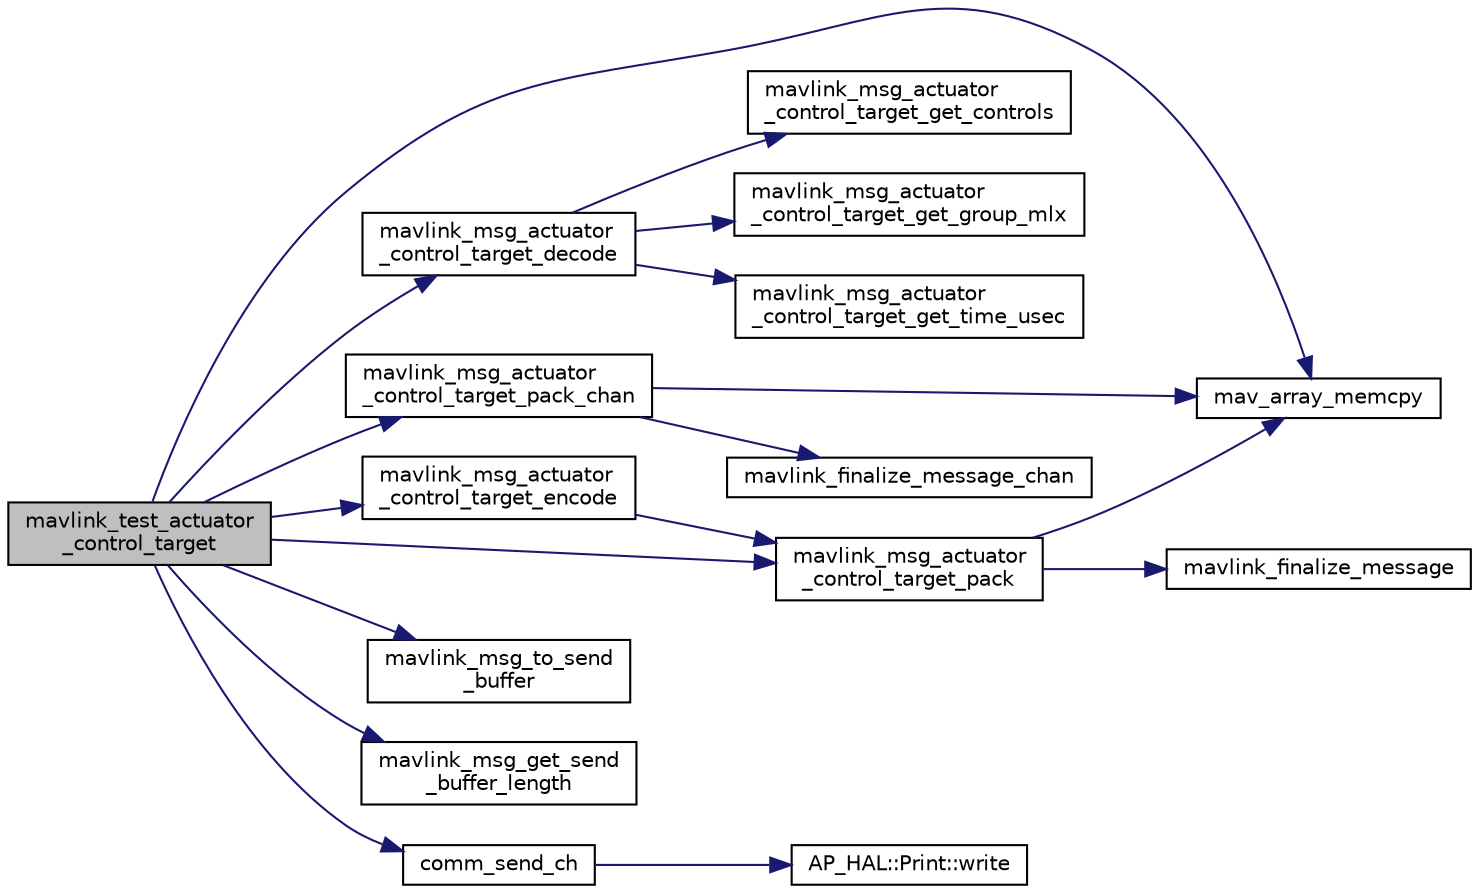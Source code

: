 digraph "mavlink_test_actuator_control_target"
{
 // INTERACTIVE_SVG=YES
  edge [fontname="Helvetica",fontsize="10",labelfontname="Helvetica",labelfontsize="10"];
  node [fontname="Helvetica",fontsize="10",shape=record];
  rankdir="LR";
  Node1 [label="mavlink_test_actuator\l_control_target",height=0.2,width=0.4,color="black", fillcolor="grey75", style="filled" fontcolor="black"];
  Node1 -> Node2 [color="midnightblue",fontsize="10",style="solid",fontname="Helvetica"];
  Node2 [label="mav_array_memcpy",height=0.2,width=0.4,color="black", fillcolor="white", style="filled",URL="$v0_89_2protocol_8h.html#a4486c3d5854cac1cb6a0fb1cc5ba570c"];
  Node1 -> Node3 [color="midnightblue",fontsize="10",style="solid",fontname="Helvetica"];
  Node3 [label="mavlink_msg_actuator\l_control_target_encode",height=0.2,width=0.4,color="black", fillcolor="white", style="filled",URL="$mavlink__msg__actuator__control__target_8h.html#a6edd2842b8b4223a06acd104b1062349",tooltip="Encode a actuator_control_target struct. "];
  Node3 -> Node4 [color="midnightblue",fontsize="10",style="solid",fontname="Helvetica"];
  Node4 [label="mavlink_msg_actuator\l_control_target_pack",height=0.2,width=0.4,color="black", fillcolor="white", style="filled",URL="$mavlink__msg__actuator__control__target_8h.html#a0dcc41bd545d9c2cbbc207ace953f6d4",tooltip="Pack a actuator_control_target message. "];
  Node4 -> Node2 [color="midnightblue",fontsize="10",style="solid",fontname="Helvetica"];
  Node4 -> Node5 [color="midnightblue",fontsize="10",style="solid",fontname="Helvetica"];
  Node5 [label="mavlink_finalize_message",height=0.2,width=0.4,color="black", fillcolor="white", style="filled",URL="$v0_89_2mavlink__helpers_8h.html#af3bea083c5ec83f5b6570b2bd4a817d0",tooltip="Finalize a MAVLink message with MAVLINK_COMM_0 as default channel. "];
  Node1 -> Node6 [color="midnightblue",fontsize="10",style="solid",fontname="Helvetica"];
  Node6 [label="mavlink_msg_actuator\l_control_target_decode",height=0.2,width=0.4,color="black", fillcolor="white", style="filled",URL="$mavlink__msg__actuator__control__target_8h.html#a414005cadccd792e2e47e1fb1f0fba40",tooltip="Decode a actuator_control_target message into a struct. "];
  Node6 -> Node7 [color="midnightblue",fontsize="10",style="solid",fontname="Helvetica"];
  Node7 [label="mavlink_msg_actuator\l_control_target_get_time_usec",height=0.2,width=0.4,color="black", fillcolor="white", style="filled",URL="$mavlink__msg__actuator__control__target_8h.html#a32ae367075d84c47e2dc91201b3d2413",tooltip="Send a actuator_control_target message. "];
  Node6 -> Node8 [color="midnightblue",fontsize="10",style="solid",fontname="Helvetica"];
  Node8 [label="mavlink_msg_actuator\l_control_target_get_controls",height=0.2,width=0.4,color="black", fillcolor="white", style="filled",URL="$mavlink__msg__actuator__control__target_8h.html#ad51481d1413d0a1576d6d2f7a2aa43db",tooltip="Get field controls from actuator_control_target message. "];
  Node6 -> Node9 [color="midnightblue",fontsize="10",style="solid",fontname="Helvetica"];
  Node9 [label="mavlink_msg_actuator\l_control_target_get_group_mlx",height=0.2,width=0.4,color="black", fillcolor="white", style="filled",URL="$mavlink__msg__actuator__control__target_8h.html#a1840c0b1ca23a36dbd68acb7aea88e28",tooltip="Get field group_mlx from actuator_control_target message. "];
  Node1 -> Node4 [color="midnightblue",fontsize="10",style="solid",fontname="Helvetica"];
  Node1 -> Node10 [color="midnightblue",fontsize="10",style="solid",fontname="Helvetica"];
  Node10 [label="mavlink_msg_actuator\l_control_target_pack_chan",height=0.2,width=0.4,color="black", fillcolor="white", style="filled",URL="$mavlink__msg__actuator__control__target_8h.html#afab3b135cb0ca68a8c8d85736b5d484d",tooltip="Pack a actuator_control_target message on a channel. "];
  Node10 -> Node2 [color="midnightblue",fontsize="10",style="solid",fontname="Helvetica"];
  Node10 -> Node11 [color="midnightblue",fontsize="10",style="solid",fontname="Helvetica"];
  Node11 [label="mavlink_finalize_message_chan",height=0.2,width=0.4,color="black", fillcolor="white", style="filled",URL="$v0_89_2mavlink__helpers_8h.html#aa66131138fc02101dcc73b4b556ab422",tooltip="Finalize a MAVLink message with channel assignment. "];
  Node1 -> Node12 [color="midnightblue",fontsize="10",style="solid",fontname="Helvetica"];
  Node12 [label="mavlink_msg_to_send\l_buffer",height=0.2,width=0.4,color="black", fillcolor="white", style="filled",URL="$v0_89_2mavlink__helpers_8h.html#afea0a9befa84822fd62c2899ea0d849e",tooltip="Pack a message to send it over a serial byte stream. "];
  Node1 -> Node13 [color="midnightblue",fontsize="10",style="solid",fontname="Helvetica"];
  Node13 [label="mavlink_msg_get_send\l_buffer_length",height=0.2,width=0.4,color="black", fillcolor="white", style="filled",URL="$v0_89_2protocol_8h.html#aa86c08f27aabb7a2e12a67f189f590c8",tooltip="Get the required buffer size for this message. "];
  Node1 -> Node14 [color="midnightblue",fontsize="10",style="solid",fontname="Helvetica"];
  Node14 [label="comm_send_ch",height=0.2,width=0.4,color="black", fillcolor="white", style="filled",URL="$GCS__MAVLink_8h.html#ab753873a1ee10adedd0ce246311468f8"];
  Node14 -> Node15 [color="midnightblue",fontsize="10",style="solid",fontname="Helvetica"];
  Node15 [label="AP_HAL::Print::write",height=0.2,width=0.4,color="black", fillcolor="white", style="filled",URL="$classAP__HAL_1_1Print.html#acc65391952a43334f8f5c9bef341f501"];
}

